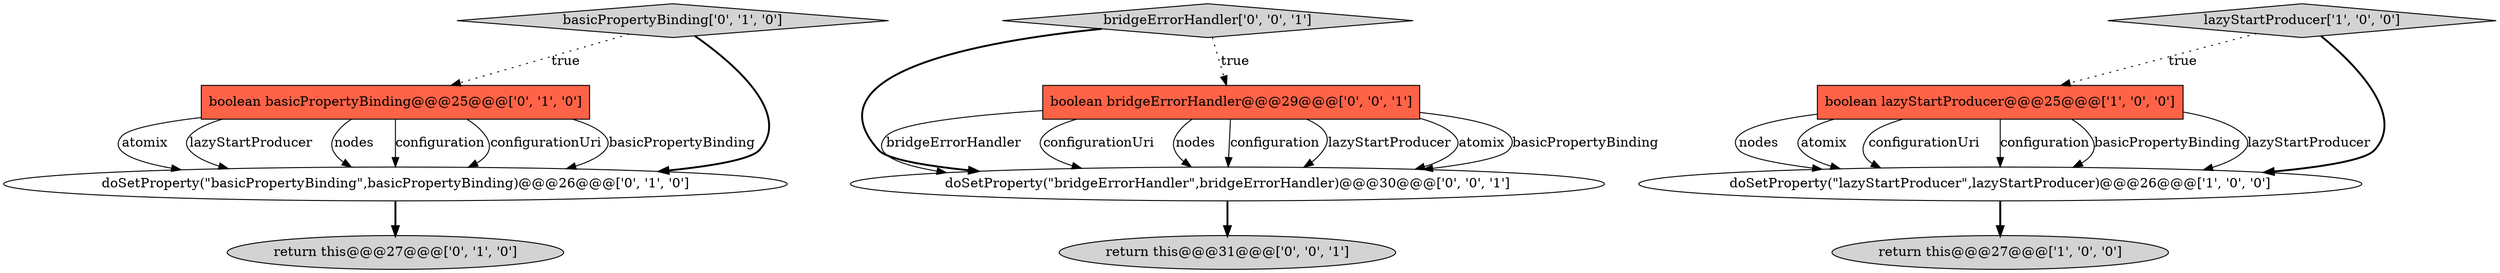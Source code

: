 digraph {
4 [style = filled, label = "boolean basicPropertyBinding@@@25@@@['0', '1', '0']", fillcolor = tomato, shape = box image = "AAA1AAABBB2BBB"];
6 [style = filled, label = "basicPropertyBinding['0', '1', '0']", fillcolor = lightgray, shape = diamond image = "AAA0AAABBB2BBB"];
9 [style = filled, label = "doSetProperty(\"bridgeErrorHandler\",bridgeErrorHandler)@@@30@@@['0', '0', '1']", fillcolor = white, shape = ellipse image = "AAA0AAABBB3BBB"];
10 [style = filled, label = "return this@@@31@@@['0', '0', '1']", fillcolor = lightgray, shape = ellipse image = "AAA0AAABBB3BBB"];
2 [style = filled, label = "boolean lazyStartProducer@@@25@@@['1', '0', '0']", fillcolor = tomato, shape = box image = "AAA0AAABBB1BBB"];
5 [style = filled, label = "doSetProperty(\"basicPropertyBinding\",basicPropertyBinding)@@@26@@@['0', '1', '0']", fillcolor = white, shape = ellipse image = "AAA1AAABBB2BBB"];
3 [style = filled, label = "return this@@@27@@@['1', '0', '0']", fillcolor = lightgray, shape = ellipse image = "AAA0AAABBB1BBB"];
7 [style = filled, label = "return this@@@27@@@['0', '1', '0']", fillcolor = lightgray, shape = ellipse image = "AAA1AAABBB2BBB"];
11 [style = filled, label = "bridgeErrorHandler['0', '0', '1']", fillcolor = lightgray, shape = diamond image = "AAA0AAABBB3BBB"];
1 [style = filled, label = "doSetProperty(\"lazyStartProducer\",lazyStartProducer)@@@26@@@['1', '0', '0']", fillcolor = white, shape = ellipse image = "AAA0AAABBB1BBB"];
8 [style = filled, label = "boolean bridgeErrorHandler@@@29@@@['0', '0', '1']", fillcolor = tomato, shape = box image = "AAA0AAABBB3BBB"];
0 [style = filled, label = "lazyStartProducer['1', '0', '0']", fillcolor = lightgray, shape = diamond image = "AAA0AAABBB1BBB"];
0->2 [style = dotted, label="true"];
2->1 [style = solid, label="nodes"];
4->5 [style = solid, label="atomix"];
4->5 [style = solid, label="lazyStartProducer"];
8->9 [style = solid, label="bridgeErrorHandler"];
2->1 [style = solid, label="atomix"];
4->5 [style = solid, label="nodes"];
4->5 [style = solid, label="configuration"];
4->5 [style = solid, label="configurationUri"];
11->9 [style = bold, label=""];
2->1 [style = solid, label="configurationUri"];
0->1 [style = bold, label=""];
8->9 [style = solid, label="configurationUri"];
8->9 [style = solid, label="nodes"];
6->4 [style = dotted, label="true"];
11->8 [style = dotted, label="true"];
1->3 [style = bold, label=""];
2->1 [style = solid, label="configuration"];
8->9 [style = solid, label="configuration"];
8->9 [style = solid, label="lazyStartProducer"];
8->9 [style = solid, label="atomix"];
6->5 [style = bold, label=""];
4->5 [style = solid, label="basicPropertyBinding"];
8->9 [style = solid, label="basicPropertyBinding"];
2->1 [style = solid, label="basicPropertyBinding"];
2->1 [style = solid, label="lazyStartProducer"];
5->7 [style = bold, label=""];
9->10 [style = bold, label=""];
}
